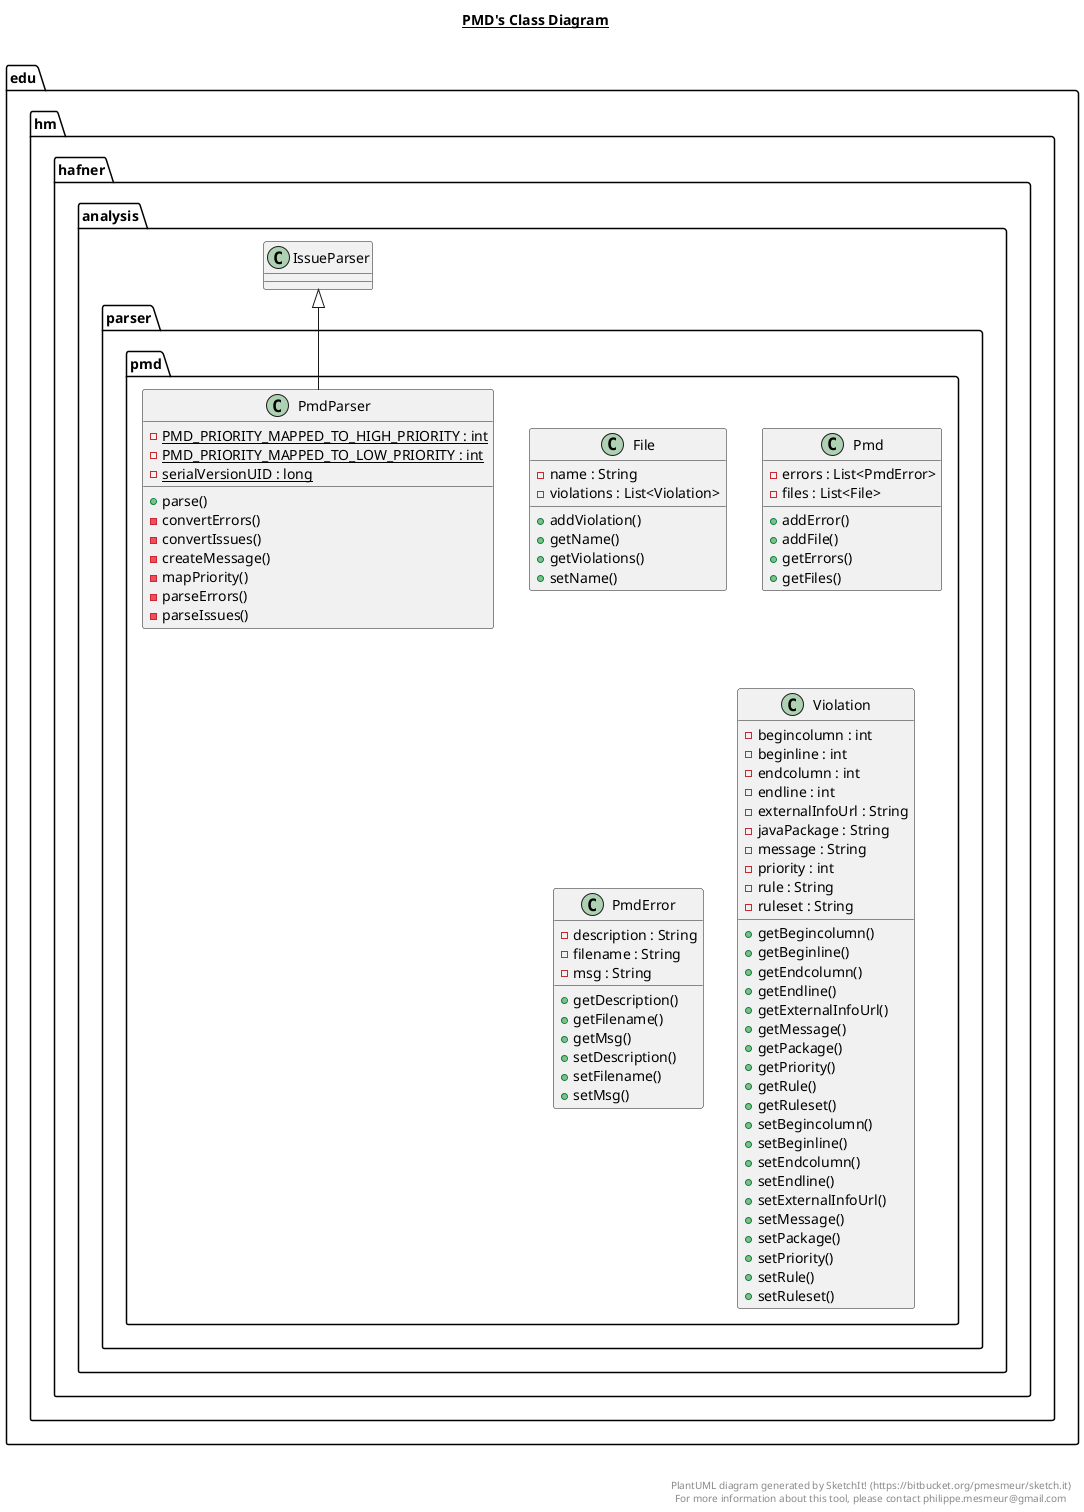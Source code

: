 @startuml

title __PMD's Class Diagram__\n

  namespace edu.hm.hafner {
    namespace analysis {
      namespace parser {
        namespace pmd {
          class edu.hm.hafner.analysis.parser.pmd.File {
              - name : String
              - violations : List<Violation>
              + addViolation()
              + getName()
              + getViolations()
              + setName()
          }
        }
      }
    }
  }
  

  namespace edu.hm.hafner {
    namespace analysis {
      namespace parser {
        namespace pmd {
          class edu.hm.hafner.analysis.parser.pmd.Pmd {
              - errors : List<PmdError>
              - files : List<File>
              + addError()
              + addFile()
              + getErrors()
              + getFiles()
          }
        }
      }
    }
  }
  

  namespace edu.hm.hafner {
    namespace analysis {
      namespace parser {
        namespace pmd {
          class edu.hm.hafner.analysis.parser.pmd.PmdError {
              - description : String
              - filename : String
              - msg : String
              + getDescription()
              + getFilename()
              + getMsg()
              + setDescription()
              + setFilename()
              + setMsg()
          }
        }
      }
    }
  }
  

  namespace edu.hm.hafner {
    namespace analysis {
      namespace parser {
        namespace pmd {
          class edu.hm.hafner.analysis.parser.pmd.PmdParser {
              {static} - PMD_PRIORITY_MAPPED_TO_HIGH_PRIORITY : int
              {static} - PMD_PRIORITY_MAPPED_TO_LOW_PRIORITY : int
              {static} - serialVersionUID : long
              + parse()
              - convertErrors()
              - convertIssues()
              - createMessage()
              - mapPriority()
              - parseErrors()
              - parseIssues()
          }
        }
      }
    }
  }
  

  namespace edu.hm.hafner {
    namespace analysis {
      namespace parser {
        namespace pmd {
          class edu.hm.hafner.analysis.parser.pmd.Violation {
              - begincolumn : int
              - beginline : int
              - endcolumn : int
              - endline : int
              - externalInfoUrl : String
              - javaPackage : String
              - message : String
              - priority : int
              - rule : String
              - ruleset : String
              + getBegincolumn()
              + getBeginline()
              + getEndcolumn()
              + getEndline()
              + getExternalInfoUrl()
              + getMessage()
              + getPackage()
              + getPriority()
              + getRule()
              + getRuleset()
              + setBegincolumn()
              + setBeginline()
              + setEndcolumn()
              + setEndline()
              + setExternalInfoUrl()
              + setMessage()
              + setPackage()
              + setPriority()
              + setRule()
              + setRuleset()
          }
        }
      }
    }
  }
  

  edu.hm.hafner.analysis.parser.pmd.PmdParser -up-|> edu.hm.hafner.analysis.IssueParser


right footer


PlantUML diagram generated by SketchIt! (https://bitbucket.org/pmesmeur/sketch.it)
For more information about this tool, please contact philippe.mesmeur@gmail.com
endfooter

@enduml
